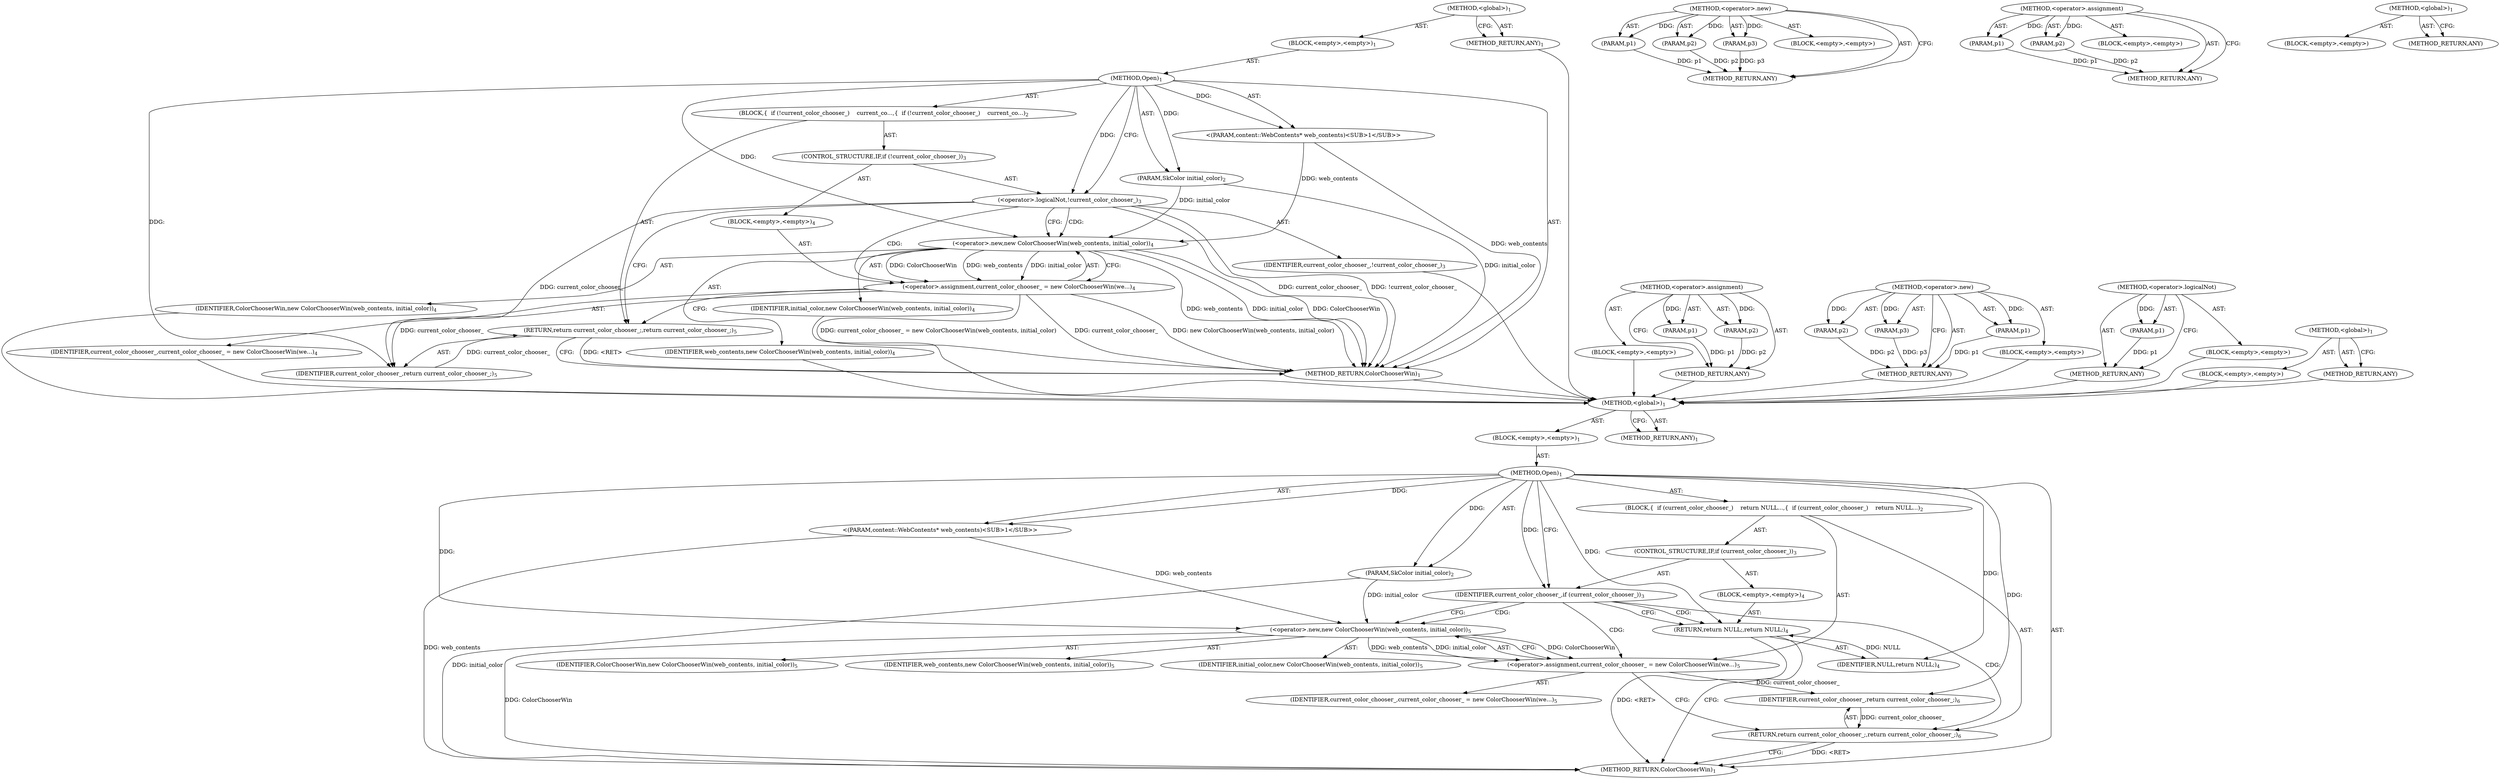 digraph "&lt;global&gt;" {
vulnerable_6 [label=<(METHOD,&lt;global&gt;)<SUB>1</SUB>>];
vulnerable_7 [label=<(BLOCK,&lt;empty&gt;,&lt;empty&gt;)<SUB>1</SUB>>];
vulnerable_8 [label=<(METHOD,Open)<SUB>1</SUB>>];
vulnerable_9 [label="<(PARAM,content::WebContents* web_contents)<SUB>1</SUB>>"];
vulnerable_10 [label=<(PARAM,SkColor initial_color)<SUB>2</SUB>>];
vulnerable_11 [label=<(BLOCK,{
  if (!current_color_chooser_)
    current_co...,{
  if (!current_color_chooser_)
    current_co...)<SUB>2</SUB>>];
vulnerable_12 [label=<(CONTROL_STRUCTURE,IF,if (!current_color_chooser_))<SUB>3</SUB>>];
vulnerable_13 [label=<(&lt;operator&gt;.logicalNot,!current_color_chooser_)<SUB>3</SUB>>];
vulnerable_14 [label=<(IDENTIFIER,current_color_chooser_,!current_color_chooser_)<SUB>3</SUB>>];
vulnerable_15 [label=<(BLOCK,&lt;empty&gt;,&lt;empty&gt;)<SUB>4</SUB>>];
vulnerable_16 [label=<(&lt;operator&gt;.assignment,current_color_chooser_ = new ColorChooserWin(we...)<SUB>4</SUB>>];
vulnerable_17 [label=<(IDENTIFIER,current_color_chooser_,current_color_chooser_ = new ColorChooserWin(we...)<SUB>4</SUB>>];
vulnerable_18 [label=<(&lt;operator&gt;.new,new ColorChooserWin(web_contents, initial_color))<SUB>4</SUB>>];
vulnerable_19 [label=<(IDENTIFIER,ColorChooserWin,new ColorChooserWin(web_contents, initial_color))<SUB>4</SUB>>];
vulnerable_20 [label=<(IDENTIFIER,web_contents,new ColorChooserWin(web_contents, initial_color))<SUB>4</SUB>>];
vulnerable_21 [label=<(IDENTIFIER,initial_color,new ColorChooserWin(web_contents, initial_color))<SUB>4</SUB>>];
vulnerable_22 [label=<(RETURN,return current_color_chooser_;,return current_color_chooser_;)<SUB>5</SUB>>];
vulnerable_23 [label=<(IDENTIFIER,current_color_chooser_,return current_color_chooser_;)<SUB>5</SUB>>];
vulnerable_24 [label=<(METHOD_RETURN,ColorChooserWin)<SUB>1</SUB>>];
vulnerable_26 [label=<(METHOD_RETURN,ANY)<SUB>1</SUB>>];
vulnerable_49 [label=<(METHOD,&lt;operator&gt;.assignment)>];
vulnerable_50 [label=<(PARAM,p1)>];
vulnerable_51 [label=<(PARAM,p2)>];
vulnerable_52 [label=<(BLOCK,&lt;empty&gt;,&lt;empty&gt;)>];
vulnerable_53 [label=<(METHOD_RETURN,ANY)>];
vulnerable_54 [label=<(METHOD,&lt;operator&gt;.new)>];
vulnerable_55 [label=<(PARAM,p1)>];
vulnerable_56 [label=<(PARAM,p2)>];
vulnerable_57 [label=<(PARAM,p3)>];
vulnerable_58 [label=<(BLOCK,&lt;empty&gt;,&lt;empty&gt;)>];
vulnerable_59 [label=<(METHOD_RETURN,ANY)>];
vulnerable_45 [label=<(METHOD,&lt;operator&gt;.logicalNot)>];
vulnerable_46 [label=<(PARAM,p1)>];
vulnerable_47 [label=<(BLOCK,&lt;empty&gt;,&lt;empty&gt;)>];
vulnerable_48 [label=<(METHOD_RETURN,ANY)>];
vulnerable_39 [label=<(METHOD,&lt;global&gt;)<SUB>1</SUB>>];
vulnerable_40 [label=<(BLOCK,&lt;empty&gt;,&lt;empty&gt;)>];
vulnerable_41 [label=<(METHOD_RETURN,ANY)>];
fixed_6 [label=<(METHOD,&lt;global&gt;)<SUB>1</SUB>>];
fixed_7 [label=<(BLOCK,&lt;empty&gt;,&lt;empty&gt;)<SUB>1</SUB>>];
fixed_8 [label=<(METHOD,Open)<SUB>1</SUB>>];
fixed_9 [label="<(PARAM,content::WebContents* web_contents)<SUB>1</SUB>>"];
fixed_10 [label=<(PARAM,SkColor initial_color)<SUB>2</SUB>>];
fixed_11 [label=<(BLOCK,{
  if (current_color_chooser_)
    return NULL...,{
  if (current_color_chooser_)
    return NULL...)<SUB>2</SUB>>];
fixed_12 [label=<(CONTROL_STRUCTURE,IF,if (current_color_chooser_))<SUB>3</SUB>>];
fixed_13 [label=<(IDENTIFIER,current_color_chooser_,if (current_color_chooser_))<SUB>3</SUB>>];
fixed_14 [label=<(BLOCK,&lt;empty&gt;,&lt;empty&gt;)<SUB>4</SUB>>];
fixed_15 [label=<(RETURN,return NULL;,return NULL;)<SUB>4</SUB>>];
fixed_16 [label=<(IDENTIFIER,NULL,return NULL;)<SUB>4</SUB>>];
fixed_17 [label=<(&lt;operator&gt;.assignment,current_color_chooser_ = new ColorChooserWin(we...)<SUB>5</SUB>>];
fixed_18 [label=<(IDENTIFIER,current_color_chooser_,current_color_chooser_ = new ColorChooserWin(we...)<SUB>5</SUB>>];
fixed_19 [label=<(&lt;operator&gt;.new,new ColorChooserWin(web_contents, initial_color))<SUB>5</SUB>>];
fixed_20 [label=<(IDENTIFIER,ColorChooserWin,new ColorChooserWin(web_contents, initial_color))<SUB>5</SUB>>];
fixed_21 [label=<(IDENTIFIER,web_contents,new ColorChooserWin(web_contents, initial_color))<SUB>5</SUB>>];
fixed_22 [label=<(IDENTIFIER,initial_color,new ColorChooserWin(web_contents, initial_color))<SUB>5</SUB>>];
fixed_23 [label=<(RETURN,return current_color_chooser_;,return current_color_chooser_;)<SUB>6</SUB>>];
fixed_24 [label=<(IDENTIFIER,current_color_chooser_,return current_color_chooser_;)<SUB>6</SUB>>];
fixed_25 [label=<(METHOD_RETURN,ColorChooserWin)<SUB>1</SUB>>];
fixed_27 [label=<(METHOD_RETURN,ANY)<SUB>1</SUB>>];
fixed_51 [label=<(METHOD,&lt;operator&gt;.new)>];
fixed_52 [label=<(PARAM,p1)>];
fixed_53 [label=<(PARAM,p2)>];
fixed_54 [label=<(PARAM,p3)>];
fixed_55 [label=<(BLOCK,&lt;empty&gt;,&lt;empty&gt;)>];
fixed_56 [label=<(METHOD_RETURN,ANY)>];
fixed_46 [label=<(METHOD,&lt;operator&gt;.assignment)>];
fixed_47 [label=<(PARAM,p1)>];
fixed_48 [label=<(PARAM,p2)>];
fixed_49 [label=<(BLOCK,&lt;empty&gt;,&lt;empty&gt;)>];
fixed_50 [label=<(METHOD_RETURN,ANY)>];
fixed_40 [label=<(METHOD,&lt;global&gt;)<SUB>1</SUB>>];
fixed_41 [label=<(BLOCK,&lt;empty&gt;,&lt;empty&gt;)>];
fixed_42 [label=<(METHOD_RETURN,ANY)>];
vulnerable_6 -> vulnerable_7  [key=0, label="AST: "];
vulnerable_6 -> vulnerable_26  [key=0, label="AST: "];
vulnerable_6 -> vulnerable_26  [key=1, label="CFG: "];
vulnerable_7 -> vulnerable_8  [key=0, label="AST: "];
vulnerable_8 -> vulnerable_9  [key=0, label="AST: "];
vulnerable_8 -> vulnerable_9  [key=1, label="DDG: "];
vulnerable_8 -> vulnerable_10  [key=0, label="AST: "];
vulnerable_8 -> vulnerable_10  [key=1, label="DDG: "];
vulnerable_8 -> vulnerable_11  [key=0, label="AST: "];
vulnerable_8 -> vulnerable_24  [key=0, label="AST: "];
vulnerable_8 -> vulnerable_13  [key=0, label="CFG: "];
vulnerable_8 -> vulnerable_13  [key=1, label="DDG: "];
vulnerable_8 -> vulnerable_23  [key=0, label="DDG: "];
vulnerable_8 -> vulnerable_18  [key=0, label="DDG: "];
vulnerable_9 -> vulnerable_24  [key=0, label="DDG: web_contents"];
vulnerable_9 -> vulnerable_18  [key=0, label="DDG: web_contents"];
vulnerable_10 -> vulnerable_24  [key=0, label="DDG: initial_color"];
vulnerable_10 -> vulnerable_18  [key=0, label="DDG: initial_color"];
vulnerable_11 -> vulnerable_12  [key=0, label="AST: "];
vulnerable_11 -> vulnerable_22  [key=0, label="AST: "];
vulnerable_12 -> vulnerable_13  [key=0, label="AST: "];
vulnerable_12 -> vulnerable_15  [key=0, label="AST: "];
vulnerable_13 -> vulnerable_14  [key=0, label="AST: "];
vulnerable_13 -> vulnerable_18  [key=0, label="CFG: "];
vulnerable_13 -> vulnerable_18  [key=1, label="CDG: "];
vulnerable_13 -> vulnerable_22  [key=0, label="CFG: "];
vulnerable_13 -> vulnerable_24  [key=0, label="DDG: current_color_chooser_"];
vulnerable_13 -> vulnerable_24  [key=1, label="DDG: !current_color_chooser_"];
vulnerable_13 -> vulnerable_23  [key=0, label="DDG: current_color_chooser_"];
vulnerable_13 -> vulnerable_16  [key=0, label="CDG: "];
vulnerable_14 -> fixed_6  [key=0];
vulnerable_15 -> vulnerable_16  [key=0, label="AST: "];
vulnerable_16 -> vulnerable_17  [key=0, label="AST: "];
vulnerable_16 -> vulnerable_18  [key=0, label="AST: "];
vulnerable_16 -> vulnerable_22  [key=0, label="CFG: "];
vulnerable_16 -> vulnerable_24  [key=0, label="DDG: current_color_chooser_"];
vulnerable_16 -> vulnerable_24  [key=1, label="DDG: new ColorChooserWin(web_contents, initial_color)"];
vulnerable_16 -> vulnerable_24  [key=2, label="DDG: current_color_chooser_ = new ColorChooserWin(web_contents, initial_color)"];
vulnerable_16 -> vulnerable_23  [key=0, label="DDG: current_color_chooser_"];
vulnerable_17 -> fixed_6  [key=0];
vulnerable_18 -> vulnerable_19  [key=0, label="AST: "];
vulnerable_18 -> vulnerable_20  [key=0, label="AST: "];
vulnerable_18 -> vulnerable_21  [key=0, label="AST: "];
vulnerable_18 -> vulnerable_16  [key=0, label="CFG: "];
vulnerable_18 -> vulnerable_16  [key=1, label="DDG: ColorChooserWin"];
vulnerable_18 -> vulnerable_16  [key=2, label="DDG: web_contents"];
vulnerable_18 -> vulnerable_16  [key=3, label="DDG: initial_color"];
vulnerable_18 -> vulnerable_24  [key=0, label="DDG: web_contents"];
vulnerable_18 -> vulnerable_24  [key=1, label="DDG: initial_color"];
vulnerable_18 -> vulnerable_24  [key=2, label="DDG: ColorChooserWin"];
vulnerable_19 -> fixed_6  [key=0];
vulnerable_20 -> fixed_6  [key=0];
vulnerable_21 -> fixed_6  [key=0];
vulnerable_22 -> vulnerable_23  [key=0, label="AST: "];
vulnerable_22 -> vulnerable_24  [key=0, label="CFG: "];
vulnerable_22 -> vulnerable_24  [key=1, label="DDG: &lt;RET&gt;"];
vulnerable_23 -> vulnerable_22  [key=0, label="DDG: current_color_chooser_"];
vulnerable_24 -> fixed_6  [key=0];
vulnerable_26 -> fixed_6  [key=0];
vulnerable_49 -> vulnerable_50  [key=0, label="AST: "];
vulnerable_49 -> vulnerable_50  [key=1, label="DDG: "];
vulnerable_49 -> vulnerable_52  [key=0, label="AST: "];
vulnerable_49 -> vulnerable_51  [key=0, label="AST: "];
vulnerable_49 -> vulnerable_51  [key=1, label="DDG: "];
vulnerable_49 -> vulnerable_53  [key=0, label="AST: "];
vulnerable_49 -> vulnerable_53  [key=1, label="CFG: "];
vulnerable_50 -> vulnerable_53  [key=0, label="DDG: p1"];
vulnerable_51 -> vulnerable_53  [key=0, label="DDG: p2"];
vulnerable_52 -> fixed_6  [key=0];
vulnerable_53 -> fixed_6  [key=0];
vulnerable_54 -> vulnerable_55  [key=0, label="AST: "];
vulnerable_54 -> vulnerable_55  [key=1, label="DDG: "];
vulnerable_54 -> vulnerable_58  [key=0, label="AST: "];
vulnerable_54 -> vulnerable_56  [key=0, label="AST: "];
vulnerable_54 -> vulnerable_56  [key=1, label="DDG: "];
vulnerable_54 -> vulnerable_59  [key=0, label="AST: "];
vulnerable_54 -> vulnerable_59  [key=1, label="CFG: "];
vulnerable_54 -> vulnerable_57  [key=0, label="AST: "];
vulnerable_54 -> vulnerable_57  [key=1, label="DDG: "];
vulnerable_55 -> vulnerable_59  [key=0, label="DDG: p1"];
vulnerable_56 -> vulnerable_59  [key=0, label="DDG: p2"];
vulnerable_57 -> vulnerable_59  [key=0, label="DDG: p3"];
vulnerable_58 -> fixed_6  [key=0];
vulnerable_59 -> fixed_6  [key=0];
vulnerable_45 -> vulnerable_46  [key=0, label="AST: "];
vulnerable_45 -> vulnerable_46  [key=1, label="DDG: "];
vulnerable_45 -> vulnerable_47  [key=0, label="AST: "];
vulnerable_45 -> vulnerable_48  [key=0, label="AST: "];
vulnerable_45 -> vulnerable_48  [key=1, label="CFG: "];
vulnerable_46 -> vulnerable_48  [key=0, label="DDG: p1"];
vulnerable_47 -> fixed_6  [key=0];
vulnerable_48 -> fixed_6  [key=0];
vulnerable_39 -> vulnerable_40  [key=0, label="AST: "];
vulnerable_39 -> vulnerable_41  [key=0, label="AST: "];
vulnerable_39 -> vulnerable_41  [key=1, label="CFG: "];
vulnerable_40 -> fixed_6  [key=0];
vulnerable_41 -> fixed_6  [key=0];
fixed_6 -> fixed_7  [key=0, label="AST: "];
fixed_6 -> fixed_27  [key=0, label="AST: "];
fixed_6 -> fixed_27  [key=1, label="CFG: "];
fixed_7 -> fixed_8  [key=0, label="AST: "];
fixed_8 -> fixed_9  [key=0, label="AST: "];
fixed_8 -> fixed_9  [key=1, label="DDG: "];
fixed_8 -> fixed_10  [key=0, label="AST: "];
fixed_8 -> fixed_10  [key=1, label="DDG: "];
fixed_8 -> fixed_11  [key=0, label="AST: "];
fixed_8 -> fixed_25  [key=0, label="AST: "];
fixed_8 -> fixed_13  [key=0, label="CFG: "];
fixed_8 -> fixed_13  [key=1, label="DDG: "];
fixed_8 -> fixed_24  [key=0, label="DDG: "];
fixed_8 -> fixed_15  [key=0, label="DDG: "];
fixed_8 -> fixed_19  [key=0, label="DDG: "];
fixed_8 -> fixed_16  [key=0, label="DDG: "];
fixed_9 -> fixed_25  [key=0, label="DDG: web_contents"];
fixed_9 -> fixed_19  [key=0, label="DDG: web_contents"];
fixed_10 -> fixed_25  [key=0, label="DDG: initial_color"];
fixed_10 -> fixed_19  [key=0, label="DDG: initial_color"];
fixed_11 -> fixed_12  [key=0, label="AST: "];
fixed_11 -> fixed_17  [key=0, label="AST: "];
fixed_11 -> fixed_23  [key=0, label="AST: "];
fixed_12 -> fixed_13  [key=0, label="AST: "];
fixed_12 -> fixed_14  [key=0, label="AST: "];
fixed_13 -> fixed_15  [key=0, label="CFG: "];
fixed_13 -> fixed_15  [key=1, label="CDG: "];
fixed_13 -> fixed_19  [key=0, label="CFG: "];
fixed_13 -> fixed_19  [key=1, label="CDG: "];
fixed_13 -> fixed_17  [key=0, label="CDG: "];
fixed_13 -> fixed_23  [key=0, label="CDG: "];
fixed_14 -> fixed_15  [key=0, label="AST: "];
fixed_15 -> fixed_16  [key=0, label="AST: "];
fixed_15 -> fixed_25  [key=0, label="CFG: "];
fixed_15 -> fixed_25  [key=1, label="DDG: &lt;RET&gt;"];
fixed_16 -> fixed_15  [key=0, label="DDG: NULL"];
fixed_17 -> fixed_18  [key=0, label="AST: "];
fixed_17 -> fixed_19  [key=0, label="AST: "];
fixed_17 -> fixed_23  [key=0, label="CFG: "];
fixed_17 -> fixed_24  [key=0, label="DDG: current_color_chooser_"];
fixed_19 -> fixed_20  [key=0, label="AST: "];
fixed_19 -> fixed_21  [key=0, label="AST: "];
fixed_19 -> fixed_22  [key=0, label="AST: "];
fixed_19 -> fixed_17  [key=0, label="CFG: "];
fixed_19 -> fixed_17  [key=1, label="DDG: ColorChooserWin"];
fixed_19 -> fixed_17  [key=2, label="DDG: web_contents"];
fixed_19 -> fixed_17  [key=3, label="DDG: initial_color"];
fixed_19 -> fixed_25  [key=0, label="DDG: ColorChooserWin"];
fixed_23 -> fixed_24  [key=0, label="AST: "];
fixed_23 -> fixed_25  [key=0, label="CFG: "];
fixed_23 -> fixed_25  [key=1, label="DDG: &lt;RET&gt;"];
fixed_24 -> fixed_23  [key=0, label="DDG: current_color_chooser_"];
fixed_51 -> fixed_52  [key=0, label="AST: "];
fixed_51 -> fixed_52  [key=1, label="DDG: "];
fixed_51 -> fixed_55  [key=0, label="AST: "];
fixed_51 -> fixed_53  [key=0, label="AST: "];
fixed_51 -> fixed_53  [key=1, label="DDG: "];
fixed_51 -> fixed_56  [key=0, label="AST: "];
fixed_51 -> fixed_56  [key=1, label="CFG: "];
fixed_51 -> fixed_54  [key=0, label="AST: "];
fixed_51 -> fixed_54  [key=1, label="DDG: "];
fixed_52 -> fixed_56  [key=0, label="DDG: p1"];
fixed_53 -> fixed_56  [key=0, label="DDG: p2"];
fixed_54 -> fixed_56  [key=0, label="DDG: p3"];
fixed_46 -> fixed_47  [key=0, label="AST: "];
fixed_46 -> fixed_47  [key=1, label="DDG: "];
fixed_46 -> fixed_49  [key=0, label="AST: "];
fixed_46 -> fixed_48  [key=0, label="AST: "];
fixed_46 -> fixed_48  [key=1, label="DDG: "];
fixed_46 -> fixed_50  [key=0, label="AST: "];
fixed_46 -> fixed_50  [key=1, label="CFG: "];
fixed_47 -> fixed_50  [key=0, label="DDG: p1"];
fixed_48 -> fixed_50  [key=0, label="DDG: p2"];
fixed_40 -> fixed_41  [key=0, label="AST: "];
fixed_40 -> fixed_42  [key=0, label="AST: "];
fixed_40 -> fixed_42  [key=1, label="CFG: "];
}
